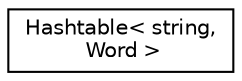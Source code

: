 digraph "Graphical Class Hierarchy"
{
  edge [fontname="Helvetica",fontsize="10",labelfontname="Helvetica",labelfontsize="10"];
  node [fontname="Helvetica",fontsize="10",shape=record];
  rankdir="LR";
  Node1 [label="Hashtable\< string,\l Word \>",height=0.2,width=0.4,color="black", fillcolor="white", style="filled",URL="$classHashtable.html"];
}
